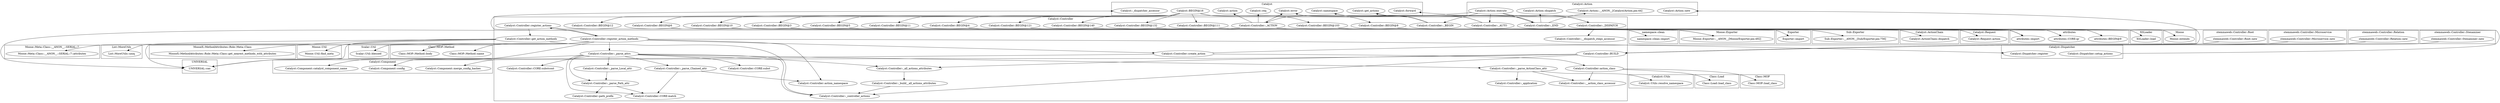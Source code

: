 digraph {
graph [overlap=false]
subgraph cluster_Catalyst_Dispatcher {
	label="Catalyst::Dispatcher";
	"Catalyst::Dispatcher::register";
	"Catalyst::Dispatcher::setup_actions";
}
subgraph cluster_Catalyst {
	label="Catalyst";
	"Catalyst::forward";
	"Catalyst::_dispatcher_accessor";
	"Catalyst::namespace";
	"Catalyst::BEGIN@16";
	"Catalyst::action";
	"Catalyst::get_actions";
	"Catalyst::req";
	"Catalyst::error";
}
subgraph cluster_Catalyst_ActionChain {
	label="Catalyst::ActionChain";
	"Catalyst::ActionChain::dispatch";
}
subgraph cluster_Catalyst_Component {
	label="Catalyst::Component";
	"Catalyst::Component::config";
	"Catalyst::Component::catalyst_component_name";
	"Catalyst::Component::merge_config_hashes";
}
subgraph cluster_Catalyst_Request {
	label="Catalyst::Request";
	"Catalyst::Request::action";
}
subgraph cluster_Scalar_Util {
	label="Scalar::Util";
	"Scalar::Util::blessed";
}
subgraph cluster_Class_MOP_Method {
	label="Class::MOP::Method";
	"Class::MOP::Method::name";
	"Class::MOP::Method::body";
}
subgraph cluster_Catalyst_Action {
	label="Catalyst::Action";
	"Catalyst::Action::new";
	"Catalyst::Action::dispatch";
	"Catalyst::Action::execute";
	"Catalyst::Action::__ANON__[Catalyst/Action.pm:44]";
}
subgraph cluster_UNIVERSAL {
	label="UNIVERSAL";
	"UNIVERSAL::can";
}
subgraph cluster_Class_Load {
	label="Class::Load";
	"Class::Load::load_class";
}
subgraph cluster_namespace_clean {
	label="namespace::clean";
	"namespace::clean::import";
}
subgraph cluster_Moose_Meta_Class___ANON___SERIAL_7 {
	label="Moose::Meta::Class::__ANON__::SERIAL::7";
	"Moose::Meta::Class::__ANON__::SERIAL::7::attributes";
}
subgraph cluster_List_MoreUtils {
	label="List::MoreUtils";
	"List::MoreUtils::uniq";
}
subgraph cluster_XSLoader {
	label="XSLoader";
	"XSLoader::load";
}
subgraph cluster_stemmaweb_Controller_Stexaminer {
	label="stemmaweb::Controller::Stexaminer";
	"stemmaweb::Controller::Stexaminer::new";
}
subgraph cluster_attributes {
	label="attributes";
	"attributes::BEGIN@9";
	"attributes::import";
	"attributes::CORE:qr";
}
subgraph cluster_stemmaweb_Controller_Root {
	label="stemmaweb::Controller::Root";
	"stemmaweb::Controller::Root::new";
}
subgraph cluster_Moose {
	label="Moose";
	"Moose::extends";
}
subgraph cluster_stemmaweb_Controller_Microservice {
	label="stemmaweb::Controller::Microservice";
	"stemmaweb::Controller::Microservice::new";
}
subgraph cluster_Exporter {
	label="Exporter";
	"Exporter::import";
}
subgraph cluster_Catalyst_Controller {
	label="Catalyst::Controller";
	"Catalyst::Controller::_build__all_actions_attributes";
	"Catalyst::Controller::_controller_actions";
	"Catalyst::Controller::BEGIN@11";
	"Catalyst::Controller::_ACTION";
	"Catalyst::Controller::get_action_methods";
	"Catalyst::Controller::BEGIN@111";
	"Catalyst::Controller::BUILD";
	"Catalyst::Controller::_parse_attrs";
	"Catalyst::Controller::_all_actions_attributes";
	"Catalyst::Controller::_parse_ActionClass_attr";
	"Catalyst::Controller::BEGIN@103";
	"Catalyst::Controller::CORE:subst";
	"Catalyst::Controller::action_class";
	"Catalyst::Controller::BEGIN@8";
	"Catalyst::Controller::_application";
	"Catalyst::Controller::CORE:match";
	"Catalyst::Controller::BEGIN@12";
	"Catalyst::Controller::create_action";
	"Catalyst::Controller::BEGIN@6";
	"Catalyst::Controller::_BEGIN";
	"Catalyst::Controller::CORE:substcont";
	"Catalyst::Controller::register_actions";
	"Catalyst::Controller::_END";
	"Catalyst::Controller::__action_class_accessor";
	"Catalyst::Controller::BEGIN@140";
	"Catalyst::Controller::BEGIN@10";
	"Catalyst::Controller::BEGIN@121";
	"Catalyst::Controller::path_prefix";
	"Catalyst::Controller::register_action_methods";
	"Catalyst::Controller::action_namespace";
	"Catalyst::Controller::BEGIN@3";
	"Catalyst::Controller::BEGIN@5";
	"Catalyst::Controller::_DISPATCH";
	"Catalyst::Controller::BEGIN@132";
	"Catalyst::Controller::_AUTO";
	"Catalyst::Controller::__dispatch_steps_accessor";
	"Catalyst::Controller::BEGIN@4";
	"Catalyst::Controller::_parse_Chained_attr";
	"Catalyst::Controller::_parse_Local_attr";
	"Catalyst::Controller::_parse_Path_attr";
}
subgraph cluster_Catalyst_Utils {
	label="Catalyst::Utils";
	"Catalyst::Utils::resolve_namespace";
}
subgraph cluster_Moose_Exporter {
	label="Moose::Exporter";
	"Moose::Exporter::__ANON__[Moose/Exporter.pm:492]";
}
subgraph cluster_MooseX_MethodAttributes_Role_Meta_Class {
	label="MooseX::MethodAttributes::Role::Meta::Class";
	"MooseX::MethodAttributes::Role::Meta::Class::get_nearest_methods_with_attributes";
}
subgraph cluster_stemmaweb_Controller_Relation {
	label="stemmaweb::Controller::Relation";
	"stemmaweb::Controller::Relation::new";
}
subgraph cluster_Sub_Exporter {
	label="Sub::Exporter";
	"Sub::Exporter::__ANON__[Sub/Exporter.pm:756]";
}
subgraph cluster_Moose_Util {
	label="Moose::Util";
	"Moose::Util::find_meta";
}
subgraph cluster_Class_MOP {
	label="Class::MOP";
	"Class::MOP::load_class";
}
"Catalyst::Controller::_ACTION" -> "Catalyst::ActionChain::dispatch";
"Catalyst::Controller::_parse_attrs" -> "Catalyst::Controller::_parse_Local_attr";
"Catalyst::Controller::register_action_methods" -> "Scalar::Util::blessed";
"Catalyst::Controller::create_action" -> "Catalyst::Action::new";
"Catalyst::Controller::BEGIN@8" -> "Moose::extends";
"Catalyst::BEGIN@16" -> "Catalyst::Controller::BEGIN@4";
"Catalyst::Controller::_parse_attrs" -> "Catalyst::Controller::_parse_Path_attr";
"Catalyst::Controller::_parse_Local_attr" -> "Catalyst::Controller::_parse_Path_attr";
"Catalyst::Action::execute" -> "Catalyst::Controller::_ACTION";
"Catalyst::Controller::_ACTION" -> "Catalyst::error";
"Catalyst::Controller::_END" -> "Catalyst::error";
"Catalyst::BEGIN@16" -> "Catalyst::Controller::BEGIN@121";
"Catalyst::Controller::get_action_methods" -> "List::MoreUtils::uniq";
"Catalyst::Controller::BUILD" -> "Catalyst::Controller::_all_actions_attributes";
"Catalyst::Controller::_parse_attrs" -> "Catalyst::Controller::_all_actions_attributes";
"Catalyst::Controller::BEGIN@103" -> "attributes::BEGIN@9";
"Catalyst::BEGIN@16" -> "Catalyst::Controller::BEGIN@111";
"Catalyst::Controller::create_action" -> "Catalyst::Component::config";
"Catalyst::Controller::register_action_methods" -> "Catalyst::Component::catalyst_component_name";
"Catalyst::Controller::BUILD" -> "Catalyst::Controller::_controller_actions";
"Catalyst::Controller::_parse_attrs" -> "Catalyst::Controller::_controller_actions";
"Catalyst::Controller::_build__all_actions_attributes" -> "Catalyst::Controller::_controller_actions";
"Catalyst::Controller::get_action_methods" -> "Catalyst::Controller::_controller_actions";
"Catalyst::Controller::_parse_attrs" -> "Catalyst::Controller::_parse_ActionClass_attr";
"Catalyst::Controller::register_action_methods" -> "Moose::Meta::Class::__ANON__::SERIAL::7::attributes";
"Catalyst::BEGIN@16" -> "Catalyst::Controller::BEGIN@6";
"Catalyst::Controller::get_action_methods" -> "MooseX::MethodAttributes::Role::Meta::Class::get_nearest_methods_with_attributes";
"Catalyst::Controller::_parse_attrs" -> "Catalyst::Controller::CORE:substcont";
"Catalyst::Controller::register_actions" -> "Catalyst::Controller::get_action_methods";
"Catalyst::Controller::create_action" -> "Catalyst::Controller::action_class";
"Catalyst::Controller::action_class" -> "Class::Load::load_class";
"Catalyst::Controller::_parse_ActionClass_attr" -> "Catalyst::Controller::__action_class_accessor";
"Catalyst::Controller::action_class" -> "Catalyst::Controller::__action_class_accessor";
"Catalyst::BEGIN@16" -> "Catalyst::Controller::BEGIN@132";
"Catalyst::Controller::_ACTION" -> "Catalyst::Request::action";
"Catalyst::BEGIN@16" -> "Catalyst::Controller::BEGIN@103";
"Catalyst::BEGIN@16" -> "Catalyst::Controller::BEGIN@12";
"Catalyst::Controller::BEGIN@4" -> "Sub::Exporter::__ANON__[Sub/Exporter.pm:756]";
"Catalyst::Action::execute" -> "Catalyst::Controller::_AUTO";
"Catalyst::Controller::_DISPATCH" -> "Catalyst::forward";
"Catalyst::BEGIN@16" -> "Catalyst::Controller::BEGIN@140";
"Catalyst::Controller::BEGIN@6" -> "namespace::clean::import";
"Catalyst::Controller::get_action_methods" -> "Moose::Util::find_meta";
"Catalyst::Controller::register_action_methods" -> "Catalyst::Controller::create_action";
"Catalyst::BEGIN@16" -> "Catalyst::Controller::BEGIN@10";
"Catalyst::Controller::BEGIN@103" -> "XSLoader::load";
"Catalyst::Controller::register_action_methods" -> "Catalyst::_dispatcher_accessor";
"Catalyst::Controller::_END" -> "Catalyst::Action::dispatch";
"Catalyst::Controller::BEGIN@103" -> "attributes::CORE:qr";
"Catalyst::Controller::BEGIN@3" -> "Moose::Exporter::__ANON__[Moose/Exporter.pm:492]";
"Catalyst::Controller::BEGIN@10" -> "Moose::Exporter::__ANON__[Moose/Exporter.pm:492]";
"Catalyst::Dispatcher::setup_actions" -> "Catalyst::Controller::register_actions";
"Catalyst::Action::execute" -> "Catalyst::Controller::_END";
"Catalyst::Controller::register_action_methods" -> "Class::MOP::Method::body";
"Catalyst::Controller::_BEGIN" -> "Catalyst::get_actions";
"Catalyst::Controller::_AUTO" -> "Catalyst::get_actions";
"Catalyst::Controller::_END" -> "Catalyst::get_actions";
"Catalyst::Controller::BEGIN@5" -> "Exporter::import";
"Catalyst::BEGIN@16" -> "Catalyst::Controller::BEGIN@8";
"Catalyst::Controller::_END" -> "Catalyst::Action::__ANON__[Catalyst/Action.pm:44]";
"Catalyst::Controller::_parse_attrs" -> "Catalyst::Controller::_parse_Chained_attr";
"stemmaweb::Controller::Microservice::new" -> "Catalyst::Controller::BUILD";
"stemmaweb::Controller::Stexaminer::new" -> "Catalyst::Controller::BUILD";
"stemmaweb::Controller::Root::new" -> "Catalyst::Controller::BUILD";
"stemmaweb::Controller::Relation::new" -> "Catalyst::Controller::BUILD";
"Catalyst::Action::execute" -> "Catalyst::Controller::_BEGIN";
"Catalyst::Controller::get_action_methods" -> "UNIVERSAL::can";
"Catalyst::Controller::register_action_methods" -> "UNIVERSAL::can";
"Catalyst::Controller::_ACTION" -> "UNIVERSAL::can";
"Catalyst::Controller::_parse_attrs" -> "UNIVERSAL::can";
"Catalyst::BEGIN@16" -> "Catalyst::Controller::BEGIN@3";
"Catalyst::Controller::register_actions" -> "Catalyst::Controller::register_action_methods";
"Catalyst::Controller::_parse_attrs" -> "Catalyst::Controller::CORE:match";
"Catalyst::Controller::_parse_Chained_attr" -> "Catalyst::Controller::CORE:match";
"Catalyst::Controller::_parse_Path_attr" -> "Catalyst::Controller::CORE:match";
"Catalyst::Controller::_BEGIN" -> "Catalyst::namespace";
"Catalyst::Controller::_AUTO" -> "Catalyst::namespace";
"Catalyst::Controller::_END" -> "Catalyst::namespace";
"Catalyst::Controller::_parse_ActionClass_attr" -> "Catalyst::Utils::resolve_namespace";
"Catalyst::Controller::_ACTION" -> "Catalyst::action";
"Catalyst::Controller::_parse_Chained_attr" -> "Catalyst::Controller::action_namespace";
"Catalyst::Controller::register_action_methods" -> "Catalyst::Controller::action_namespace";
"Catalyst::BEGIN@16" -> "Catalyst::Controller::BEGIN@11";
"Catalyst::Controller::register_action_methods" -> "Catalyst::Dispatcher::register";
"Catalyst::BEGIN@16" -> "Catalyst::Controller::BEGIN@5";
"Catalyst::Action::execute" -> "Catalyst::Controller::_DISPATCH";
"Catalyst::Controller::register_action_methods" -> "Class::MOP::Method::name";
"Catalyst::Controller::register_action_methods" -> "Catalyst::Controller::_parse_attrs";
"Catalyst::Controller::_DISPATCH" -> "Catalyst::Controller::__dispatch_steps_accessor";
"Catalyst::Controller::action_class" -> "Class::MOP::load_class";
"Catalyst::Controller::_parse_attrs" -> "Catalyst::Controller::CORE:subst";
"Catalyst::Controller::_parse_ActionClass_attr" -> "Catalyst::Controller::_application";
"Catalyst::Controller::BEGIN@140" -> "attributes::import";
"Catalyst::Controller::BEGIN@121" -> "attributes::import";
"Catalyst::Controller::BEGIN@111" -> "attributes::import";
"Catalyst::Controller::BEGIN@132" -> "attributes::import";
"Catalyst::Controller::BEGIN@103" -> "attributes::import";
"Catalyst::Controller::_all_actions_attributes" -> "Catalyst::Controller::_build__all_actions_attributes";
"Catalyst::Controller::BUILD" -> "Catalyst::Component::merge_config_hashes";
"Catalyst::Controller::_ACTION" -> "Catalyst::req";
"Catalyst::Controller::_parse_Path_attr" -> "Catalyst::Controller::path_prefix";
}
